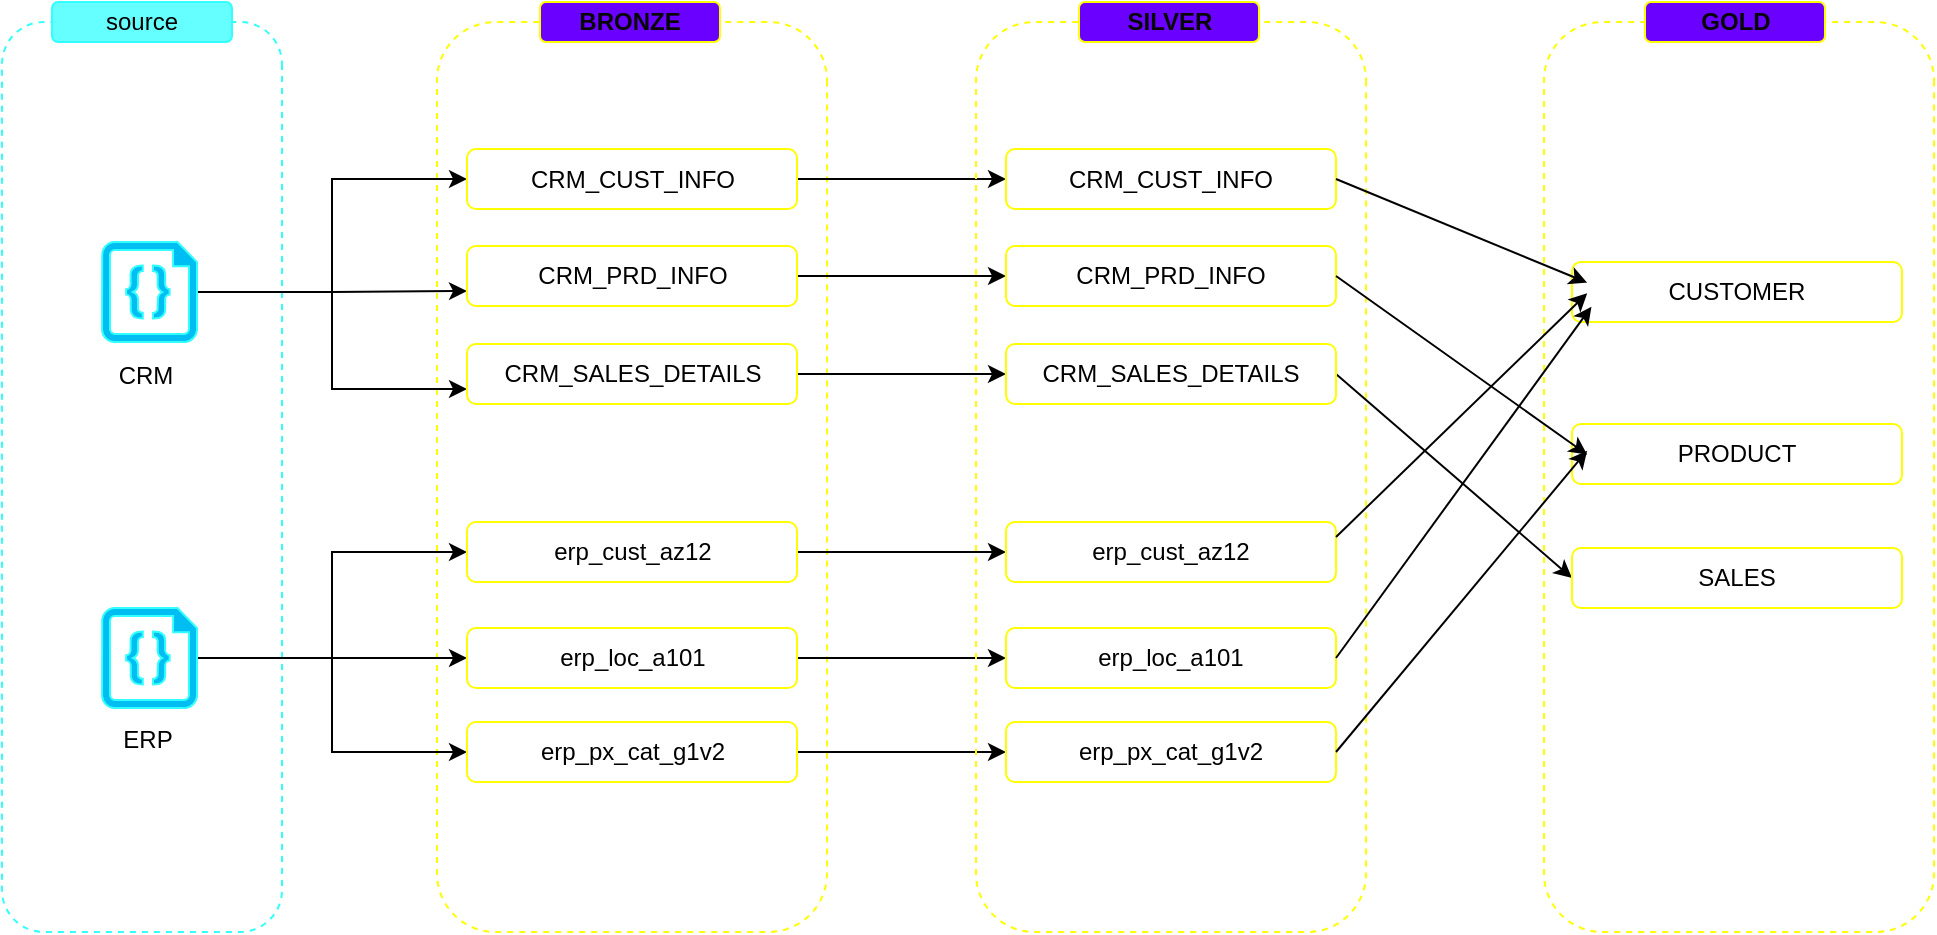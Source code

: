 <mxfile version="28.0.6">
  <diagram name="Page-1" id="a6Z54JKVTwKiOMNL3ZEg">
    <mxGraphModel dx="996" dy="785" grid="1" gridSize="10" guides="1" tooltips="1" connect="1" arrows="1" fold="1" page="1" pageScale="1" pageWidth="850" pageHeight="1100" math="0" shadow="0">
      <root>
        <mxCell id="0" />
        <mxCell id="1" parent="0" />
        <mxCell id="JgL7jVvuX3qkHP5NCuTT-2" value="" style="rounded=1;whiteSpace=wrap;html=1;rotation=90;fillColor=none;fontColor=#ffffff;strokeColor=#33FFFF;dashed=1;strokeWidth=1;" vertex="1" parent="1">
          <mxGeometry x="-77.5" y="397.5" width="455" height="140" as="geometry" />
        </mxCell>
        <mxCell id="JgL7jVvuX3qkHP5NCuTT-4" value="source" style="rounded=1;whiteSpace=wrap;html=1;fillColor=#66FFFF;fontColor=#000000;strokeColor=#33FFFF;gradientColor=none;" vertex="1" parent="1">
          <mxGeometry x="105" y="230" width="90" height="20" as="geometry" />
        </mxCell>
        <mxCell id="JgL7jVvuX3qkHP5NCuTT-5" value="" style="rounded=1;whiteSpace=wrap;html=1;rotation=90;fillColor=none;fontColor=#ffffff;strokeColor=light-dark(#FFFF00,#FFB570);dashed=1;strokeWidth=1;" vertex="1" parent="1">
          <mxGeometry x="167.5" y="370" width="455" height="195" as="geometry" />
        </mxCell>
        <mxCell id="JgL7jVvuX3qkHP5NCuTT-6" value="BRONZE" style="rounded=1;whiteSpace=wrap;html=1;fillColor=light-dark(#6A00FF,#FFB570);fontColor=#070707;strokeColor=light-dark(#FFFF00,#FFB570);gradientColor=none;fontStyle=1" vertex="1" parent="1">
          <mxGeometry x="349" y="230" width="90" height="20" as="geometry" />
        </mxCell>
        <mxCell id="JgL7jVvuX3qkHP5NCuTT-18" style="edgeStyle=orthogonalEdgeStyle;rounded=0;orthogonalLoop=1;jettySize=auto;html=1;entryX=0;entryY=0.5;entryDx=0;entryDy=0;" edge="1" parent="1" source="JgL7jVvuX3qkHP5NCuTT-12" target="JgL7jVvuX3qkHP5NCuTT-16">
          <mxGeometry relative="1" as="geometry" />
        </mxCell>
        <mxCell id="JgL7jVvuX3qkHP5NCuTT-19" style="edgeStyle=orthogonalEdgeStyle;rounded=0;orthogonalLoop=1;jettySize=auto;html=1;entryX=0;entryY=0.75;entryDx=0;entryDy=0;" edge="1" parent="1" source="JgL7jVvuX3qkHP5NCuTT-12" target="JgL7jVvuX3qkHP5NCuTT-15">
          <mxGeometry relative="1" as="geometry" />
        </mxCell>
        <mxCell id="JgL7jVvuX3qkHP5NCuTT-21" style="edgeStyle=orthogonalEdgeStyle;rounded=0;orthogonalLoop=1;jettySize=auto;html=1;entryX=0;entryY=0.75;entryDx=0;entryDy=0;" edge="1" parent="1" source="JgL7jVvuX3qkHP5NCuTT-12" target="JgL7jVvuX3qkHP5NCuTT-17">
          <mxGeometry relative="1" as="geometry" />
        </mxCell>
        <mxCell id="JgL7jVvuX3qkHP5NCuTT-12" value="" style="verticalLabelPosition=bottom;html=1;verticalAlign=top;align=center;strokeColor=#33FFFF;fillColor=#00BEF2;shape=mxgraph.azure.code_file;pointerEvents=1;" vertex="1" parent="1">
          <mxGeometry x="130" y="350" width="47.5" height="50" as="geometry" />
        </mxCell>
        <mxCell id="JgL7jVvuX3qkHP5NCuTT-27" style="edgeStyle=orthogonalEdgeStyle;rounded=0;orthogonalLoop=1;jettySize=auto;html=1;entryX=0;entryY=0.5;entryDx=0;entryDy=0;" edge="1" parent="1" source="JgL7jVvuX3qkHP5NCuTT-13" target="JgL7jVvuX3qkHP5NCuTT-23">
          <mxGeometry relative="1" as="geometry" />
        </mxCell>
        <mxCell id="JgL7jVvuX3qkHP5NCuTT-28" style="edgeStyle=orthogonalEdgeStyle;rounded=0;orthogonalLoop=1;jettySize=auto;html=1;entryX=0;entryY=0.5;entryDx=0;entryDy=0;" edge="1" parent="1" source="JgL7jVvuX3qkHP5NCuTT-13" target="JgL7jVvuX3qkHP5NCuTT-24">
          <mxGeometry relative="1" as="geometry" />
        </mxCell>
        <mxCell id="JgL7jVvuX3qkHP5NCuTT-29" style="edgeStyle=orthogonalEdgeStyle;rounded=0;orthogonalLoop=1;jettySize=auto;html=1;entryX=0;entryY=0.5;entryDx=0;entryDy=0;" edge="1" parent="1" source="JgL7jVvuX3qkHP5NCuTT-13" target="JgL7jVvuX3qkHP5NCuTT-22">
          <mxGeometry relative="1" as="geometry" />
        </mxCell>
        <mxCell id="JgL7jVvuX3qkHP5NCuTT-13" value="" style="verticalLabelPosition=bottom;html=1;verticalAlign=top;align=center;strokeColor=#33FFFF;fillColor=#00BEF2;shape=mxgraph.azure.code_file;pointerEvents=1;" vertex="1" parent="1">
          <mxGeometry x="130" y="533" width="47.5" height="50" as="geometry" />
        </mxCell>
        <mxCell id="JgL7jVvuX3qkHP5NCuTT-39" style="edgeStyle=orthogonalEdgeStyle;rounded=0;orthogonalLoop=1;jettySize=auto;html=1;entryX=0;entryY=0.5;entryDx=0;entryDy=0;" edge="1" parent="1" source="JgL7jVvuX3qkHP5NCuTT-15" target="JgL7jVvuX3qkHP5NCuTT-32">
          <mxGeometry relative="1" as="geometry" />
        </mxCell>
        <mxCell id="JgL7jVvuX3qkHP5NCuTT-15" value="CRM_PRD_INFO" style="rounded=1;whiteSpace=wrap;html=1;fillColor=none;strokeColor=light-dark(#FFFF00,#FFB570);" vertex="1" parent="1">
          <mxGeometry x="312.5" y="352" width="165" height="30" as="geometry" />
        </mxCell>
        <mxCell id="JgL7jVvuX3qkHP5NCuTT-38" style="edgeStyle=orthogonalEdgeStyle;rounded=0;orthogonalLoop=1;jettySize=auto;html=1;entryX=0;entryY=0.5;entryDx=0;entryDy=0;" edge="1" parent="1" source="JgL7jVvuX3qkHP5NCuTT-16" target="JgL7jVvuX3qkHP5NCuTT-33">
          <mxGeometry relative="1" as="geometry" />
        </mxCell>
        <mxCell id="JgL7jVvuX3qkHP5NCuTT-16" value="CRM_CUST_INFO" style="rounded=1;whiteSpace=wrap;html=1;fillColor=none;strokeColor=light-dark(#FFFF00,#FFB570);" vertex="1" parent="1">
          <mxGeometry x="312.5" y="303.5" width="165" height="30" as="geometry" />
        </mxCell>
        <mxCell id="JgL7jVvuX3qkHP5NCuTT-40" style="edgeStyle=orthogonalEdgeStyle;rounded=0;orthogonalLoop=1;jettySize=auto;html=1;entryX=0;entryY=0.5;entryDx=0;entryDy=0;" edge="1" parent="1" source="JgL7jVvuX3qkHP5NCuTT-17" target="JgL7jVvuX3qkHP5NCuTT-34">
          <mxGeometry relative="1" as="geometry" />
        </mxCell>
        <mxCell id="JgL7jVvuX3qkHP5NCuTT-17" value="CRM_SALES_DETAILS" style="rounded=1;whiteSpace=wrap;html=1;fillColor=none;strokeColor=light-dark(#FFFF00,#FFB570);" vertex="1" parent="1">
          <mxGeometry x="312.5" y="401" width="165" height="30" as="geometry" />
        </mxCell>
        <mxCell id="JgL7jVvuX3qkHP5NCuTT-43" style="edgeStyle=orthogonalEdgeStyle;rounded=0;orthogonalLoop=1;jettySize=auto;html=1;entryX=0;entryY=0.5;entryDx=0;entryDy=0;" edge="1" parent="1" source="JgL7jVvuX3qkHP5NCuTT-22" target="JgL7jVvuX3qkHP5NCuTT-35">
          <mxGeometry relative="1" as="geometry" />
        </mxCell>
        <mxCell id="JgL7jVvuX3qkHP5NCuTT-22" value="erp_px_cat_g1v2" style="rounded=1;whiteSpace=wrap;html=1;fillColor=none;strokeColor=light-dark(#FFFF00,#FFB570);" vertex="1" parent="1">
          <mxGeometry x="312.5" y="590" width="165" height="30" as="geometry" />
        </mxCell>
        <mxCell id="JgL7jVvuX3qkHP5NCuTT-42" style="edgeStyle=orthogonalEdgeStyle;rounded=0;orthogonalLoop=1;jettySize=auto;html=1;entryX=0;entryY=0.5;entryDx=0;entryDy=0;" edge="1" parent="1" source="JgL7jVvuX3qkHP5NCuTT-23" target="JgL7jVvuX3qkHP5NCuTT-36">
          <mxGeometry relative="1" as="geometry" />
        </mxCell>
        <mxCell id="JgL7jVvuX3qkHP5NCuTT-23" value="erp_loc_a101" style="rounded=1;whiteSpace=wrap;html=1;fillColor=none;strokeColor=light-dark(#FFFF00,#FFB570);" vertex="1" parent="1">
          <mxGeometry x="312.5" y="543" width="165" height="30" as="geometry" />
        </mxCell>
        <mxCell id="JgL7jVvuX3qkHP5NCuTT-41" style="edgeStyle=orthogonalEdgeStyle;rounded=0;orthogonalLoop=1;jettySize=auto;html=1;entryX=0;entryY=0.5;entryDx=0;entryDy=0;" edge="1" parent="1" source="JgL7jVvuX3qkHP5NCuTT-24" target="JgL7jVvuX3qkHP5NCuTT-37">
          <mxGeometry relative="1" as="geometry" />
        </mxCell>
        <mxCell id="JgL7jVvuX3qkHP5NCuTT-24" value="erp_cust_az12" style="rounded=1;whiteSpace=wrap;html=1;fillColor=none;strokeColor=light-dark(#FFFF00,#FFB570);" vertex="1" parent="1">
          <mxGeometry x="312.5" y="490" width="165" height="30" as="geometry" />
        </mxCell>
        <mxCell id="JgL7jVvuX3qkHP5NCuTT-25" value="ERP" style="rounded=1;whiteSpace=wrap;html=1;fillColor=none;strokeColor=none;" vertex="1" parent="1">
          <mxGeometry x="123" y="584" width="60" height="29" as="geometry" />
        </mxCell>
        <mxCell id="JgL7jVvuX3qkHP5NCuTT-26" value="CRM" style="rounded=1;whiteSpace=wrap;html=1;fillColor=none;strokeColor=none;" vertex="1" parent="1">
          <mxGeometry x="122" y="402" width="60" height="29" as="geometry" />
        </mxCell>
        <mxCell id="JgL7jVvuX3qkHP5NCuTT-30" value="" style="rounded=1;whiteSpace=wrap;html=1;rotation=90;fillColor=none;fontColor=#ffffff;strokeColor=light-dark(#FFFF00,#E6E6E6);dashed=1;strokeWidth=1;" vertex="1" parent="1">
          <mxGeometry x="437" y="370" width="455" height="195" as="geometry" />
        </mxCell>
        <mxCell id="JgL7jVvuX3qkHP5NCuTT-31" value="SILVER" style="rounded=1;whiteSpace=wrap;html=1;fillColor=light-dark(#6a00ff, #d3c5c5);fontColor=#070707;strokeColor=light-dark(#FFFF00,#E6E6E6);gradientColor=none;fontStyle=1" vertex="1" parent="1">
          <mxGeometry x="618.5" y="230" width="90" height="20" as="geometry" />
        </mxCell>
        <mxCell id="JgL7jVvuX3qkHP5NCuTT-32" value="CRM_PRD_INFO" style="rounded=1;whiteSpace=wrap;html=1;fillColor=none;strokeColor=light-dark(#FFFF00,#E6E6E6);" vertex="1" parent="1">
          <mxGeometry x="582" y="352" width="165" height="30" as="geometry" />
        </mxCell>
        <mxCell id="JgL7jVvuX3qkHP5NCuTT-33" value="CRM_CUST_INFO" style="rounded=1;whiteSpace=wrap;html=1;fillColor=none;strokeColor=light-dark(#FFFF00,#E6E6E6);" vertex="1" parent="1">
          <mxGeometry x="582" y="303.5" width="165" height="30" as="geometry" />
        </mxCell>
        <mxCell id="JgL7jVvuX3qkHP5NCuTT-59" style="edgeStyle=none;rounded=0;orthogonalLoop=1;jettySize=auto;html=1;entryX=0;entryY=0.5;entryDx=0;entryDy=0;exitX=1;exitY=0.5;exitDx=0;exitDy=0;" edge="1" parent="1" source="JgL7jVvuX3qkHP5NCuTT-34" target="JgL7jVvuX3qkHP5NCuTT-46">
          <mxGeometry relative="1" as="geometry" />
        </mxCell>
        <mxCell id="JgL7jVvuX3qkHP5NCuTT-34" value="CRM_SALES_DETAILS" style="rounded=1;whiteSpace=wrap;html=1;fillColor=none;strokeColor=light-dark(#FFFF00,#E6E6E6);" vertex="1" parent="1">
          <mxGeometry x="582" y="401" width="165" height="30" as="geometry" />
        </mxCell>
        <mxCell id="JgL7jVvuX3qkHP5NCuTT-35" value="erp_px_cat_g1v2" style="rounded=1;whiteSpace=wrap;html=1;fillColor=none;strokeColor=light-dark(#FFFF00,#E6E6E6);" vertex="1" parent="1">
          <mxGeometry x="582" y="590" width="165" height="30" as="geometry" />
        </mxCell>
        <mxCell id="JgL7jVvuX3qkHP5NCuTT-36" value="erp_loc_a101" style="rounded=1;whiteSpace=wrap;html=1;fillColor=none;strokeColor=light-dark(#FFFF00,#E6E6E6);" vertex="1" parent="1">
          <mxGeometry x="582" y="543" width="165" height="30" as="geometry" />
        </mxCell>
        <mxCell id="JgL7jVvuX3qkHP5NCuTT-37" value="erp_cust_az12" style="rounded=1;whiteSpace=wrap;html=1;fillColor=none;strokeColor=light-dark(#FFFF00,#E6E6E6);" vertex="1" parent="1">
          <mxGeometry x="582" y="490" width="165" height="30" as="geometry" />
        </mxCell>
        <mxCell id="JgL7jVvuX3qkHP5NCuTT-44" value="" style="rounded=1;whiteSpace=wrap;html=1;rotation=90;fillColor=none;fontColor=#ffffff;strokeColor=light-dark(#FFFF00, #e7ea2a);dashed=1;strokeWidth=1;" vertex="1" parent="1">
          <mxGeometry x="721" y="370" width="455" height="195" as="geometry" />
        </mxCell>
        <mxCell id="JgL7jVvuX3qkHP5NCuTT-45" value="GOLD" style="rounded=1;whiteSpace=wrap;html=1;fillColor=light-dark(#6A00FF,#FFFF00);fontColor=#070707;strokeColor=light-dark(#FFFF00, #e7ea2a);gradientColor=none;fontStyle=1" vertex="1" parent="1">
          <mxGeometry x="901.5" y="230" width="90" height="20" as="geometry" />
        </mxCell>
        <mxCell id="JgL7jVvuX3qkHP5NCuTT-46" value="SALES" style="rounded=1;whiteSpace=wrap;html=1;fillColor=none;strokeColor=light-dark(#FFFF00, #e7ea2a);" vertex="1" parent="1">
          <mxGeometry x="865" y="503" width="165" height="30" as="geometry" />
        </mxCell>
        <mxCell id="JgL7jVvuX3qkHP5NCuTT-52" value="CUSTOMER" style="rounded=1;whiteSpace=wrap;html=1;fillColor=none;strokeColor=light-dark(#FFFF00, #e7ea2a);" vertex="1" parent="1">
          <mxGeometry x="865" y="360" width="165" height="30" as="geometry" />
        </mxCell>
        <mxCell id="JgL7jVvuX3qkHP5NCuTT-53" value="PRODUCT" style="rounded=1;whiteSpace=wrap;html=1;fillColor=none;strokeColor=light-dark(#FFFF00, #e7ea2a);" vertex="1" parent="1">
          <mxGeometry x="865" y="441" width="165" height="30" as="geometry" />
        </mxCell>
        <mxCell id="JgL7jVvuX3qkHP5NCuTT-55" style="edgeStyle=none;rounded=0;orthogonalLoop=1;jettySize=auto;html=1;entryX=0.046;entryY=0.344;entryDx=0;entryDy=0;entryPerimeter=0;exitX=1;exitY=0.5;exitDx=0;exitDy=0;" edge="1" parent="1" source="JgL7jVvuX3qkHP5NCuTT-33" target="JgL7jVvuX3qkHP5NCuTT-52">
          <mxGeometry relative="1" as="geometry" />
        </mxCell>
        <mxCell id="JgL7jVvuX3qkHP5NCuTT-56" style="edgeStyle=none;rounded=0;orthogonalLoop=1;jettySize=auto;html=1;entryX=0.046;entryY=0.522;entryDx=0;entryDy=0;entryPerimeter=0;exitX=1;exitY=0.25;exitDx=0;exitDy=0;" edge="1" parent="1" source="JgL7jVvuX3qkHP5NCuTT-37" target="JgL7jVvuX3qkHP5NCuTT-52">
          <mxGeometry relative="1" as="geometry" />
        </mxCell>
        <mxCell id="JgL7jVvuX3qkHP5NCuTT-58" style="edgeStyle=none;rounded=0;orthogonalLoop=1;jettySize=auto;html=1;entryX=0.059;entryY=0.744;entryDx=0;entryDy=0;entryPerimeter=0;exitX=1;exitY=0.5;exitDx=0;exitDy=0;" edge="1" parent="1" source="JgL7jVvuX3qkHP5NCuTT-36" target="JgL7jVvuX3qkHP5NCuTT-52">
          <mxGeometry relative="1" as="geometry" />
        </mxCell>
        <mxCell id="JgL7jVvuX3qkHP5NCuTT-60" style="edgeStyle=none;rounded=0;orthogonalLoop=1;jettySize=auto;html=1;entryX=0.046;entryY=0.511;entryDx=0;entryDy=0;entryPerimeter=0;exitX=1;exitY=0.5;exitDx=0;exitDy=0;" edge="1" parent="1" source="JgL7jVvuX3qkHP5NCuTT-32" target="JgL7jVvuX3qkHP5NCuTT-53">
          <mxGeometry relative="1" as="geometry" />
        </mxCell>
        <mxCell id="JgL7jVvuX3qkHP5NCuTT-61" style="edgeStyle=none;rounded=0;orthogonalLoop=1;jettySize=auto;html=1;entryX=0.046;entryY=0.444;entryDx=0;entryDy=0;entryPerimeter=0;exitX=1;exitY=0.5;exitDx=0;exitDy=0;" edge="1" parent="1" source="JgL7jVvuX3qkHP5NCuTT-35" target="JgL7jVvuX3qkHP5NCuTT-53">
          <mxGeometry relative="1" as="geometry" />
        </mxCell>
      </root>
    </mxGraphModel>
  </diagram>
</mxfile>

